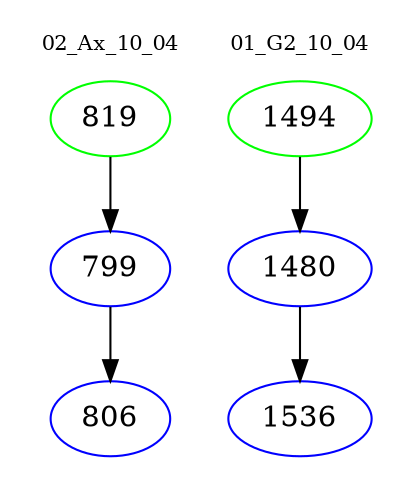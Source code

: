 digraph{
subgraph cluster_0 {
color = white
label = "02_Ax_10_04";
fontsize=10;
T0_819 [label="819", color="green"]
T0_819 -> T0_799 [color="black"]
T0_799 [label="799", color="blue"]
T0_799 -> T0_806 [color="black"]
T0_806 [label="806", color="blue"]
}
subgraph cluster_1 {
color = white
label = "01_G2_10_04";
fontsize=10;
T1_1494 [label="1494", color="green"]
T1_1494 -> T1_1480 [color="black"]
T1_1480 [label="1480", color="blue"]
T1_1480 -> T1_1536 [color="black"]
T1_1536 [label="1536", color="blue"]
}
}
